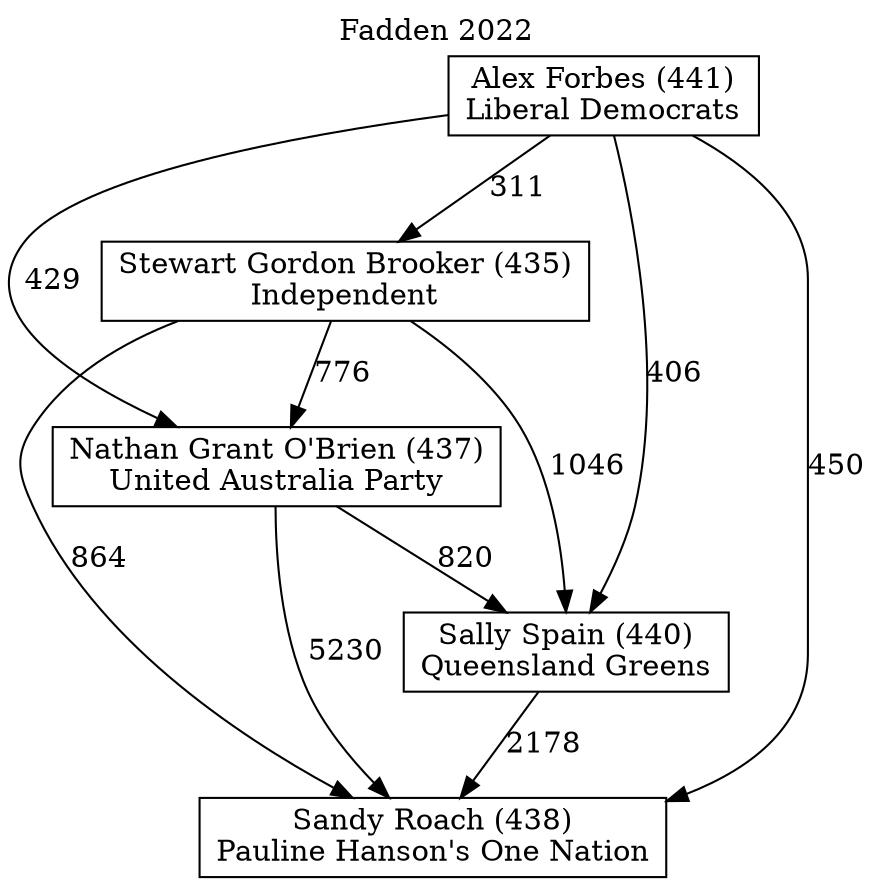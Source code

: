 // House preference flow
digraph "Sandy Roach (438)_Fadden_2022" {
	graph [label="Fadden 2022" labelloc=t mclimit=10]
	node [shape=box]
	"Sandy Roach (438)" [label="Sandy Roach (438)
Pauline Hanson's One Nation"]
	"Sally Spain (440)" [label="Sally Spain (440)
Queensland Greens"]
	"Nathan Grant O'Brien (437)" [label="Nathan Grant O'Brien (437)
United Australia Party"]
	"Stewart Gordon Brooker (435)" [label="Stewart Gordon Brooker (435)
Independent"]
	"Alex Forbes (441)" [label="Alex Forbes (441)
Liberal Democrats"]
	"Sally Spain (440)" -> "Sandy Roach (438)" [label=2178]
	"Nathan Grant O'Brien (437)" -> "Sally Spain (440)" [label=820]
	"Stewart Gordon Brooker (435)" -> "Nathan Grant O'Brien (437)" [label=776]
	"Alex Forbes (441)" -> "Stewart Gordon Brooker (435)" [label=311]
	"Nathan Grant O'Brien (437)" -> "Sandy Roach (438)" [label=5230]
	"Stewart Gordon Brooker (435)" -> "Sandy Roach (438)" [label=864]
	"Alex Forbes (441)" -> "Sandy Roach (438)" [label=450]
	"Alex Forbes (441)" -> "Nathan Grant O'Brien (437)" [label=429]
	"Stewart Gordon Brooker (435)" -> "Sally Spain (440)" [label=1046]
	"Alex Forbes (441)" -> "Sally Spain (440)" [label=406]
}
